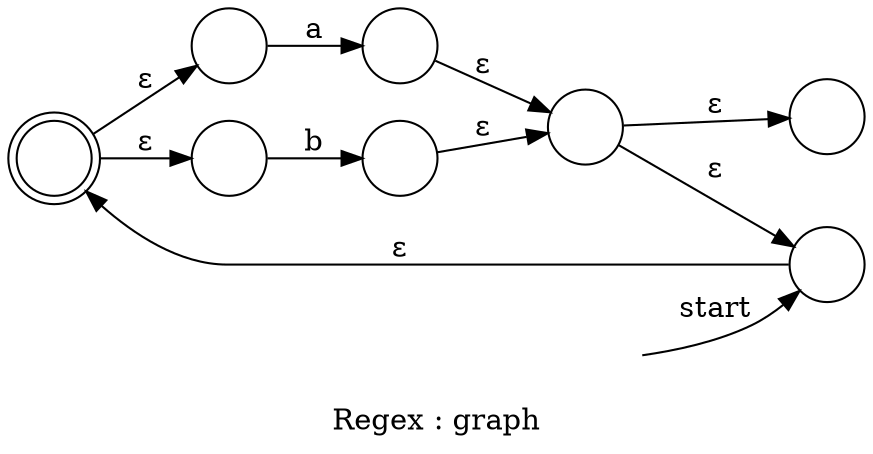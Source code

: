 digraph finite_state_machine {
    rankdir=LR;
    size="8,5"
    labelloc="b";
    label="Regex : graph";    node [shape = doublecircle label=""]; addr_0x7884ef914060
    node [shape = circle]
    addr_0x7884ef914090 -> addr_0x7884ef914060 [ label = "ε" ];
    addr_0x7884ef914060 -> addr_0x7884ef914000 [ label = "ε" ];
    addr_0x7884ef914060 -> addr_0x7884ef914030 [ label = "ε" ];
    addr_0x7884ef914000 -> addr_0x7884ef914018 [ label = "a" ];
    addr_0x7884ef914018 -> addr_0x7884ef914078 [ label = "ε" ];
    addr_0x7884ef914078 -> addr_0x7884ef914090 [ label = "ε" ];
    addr_0x7884ef914078 -> addr_0x7884ef9140a8 [ label = "ε" ];
    addr_0x7884ef914030 -> addr_0x7884ef914048 [ label = "b" ];
    addr_0x7884ef914048 -> addr_0x7884ef914078 [ label = "ε" ];
    node [shape = none label=""]; start
    start -> addr_0x7884ef914090 [ label = "start" ]
}
